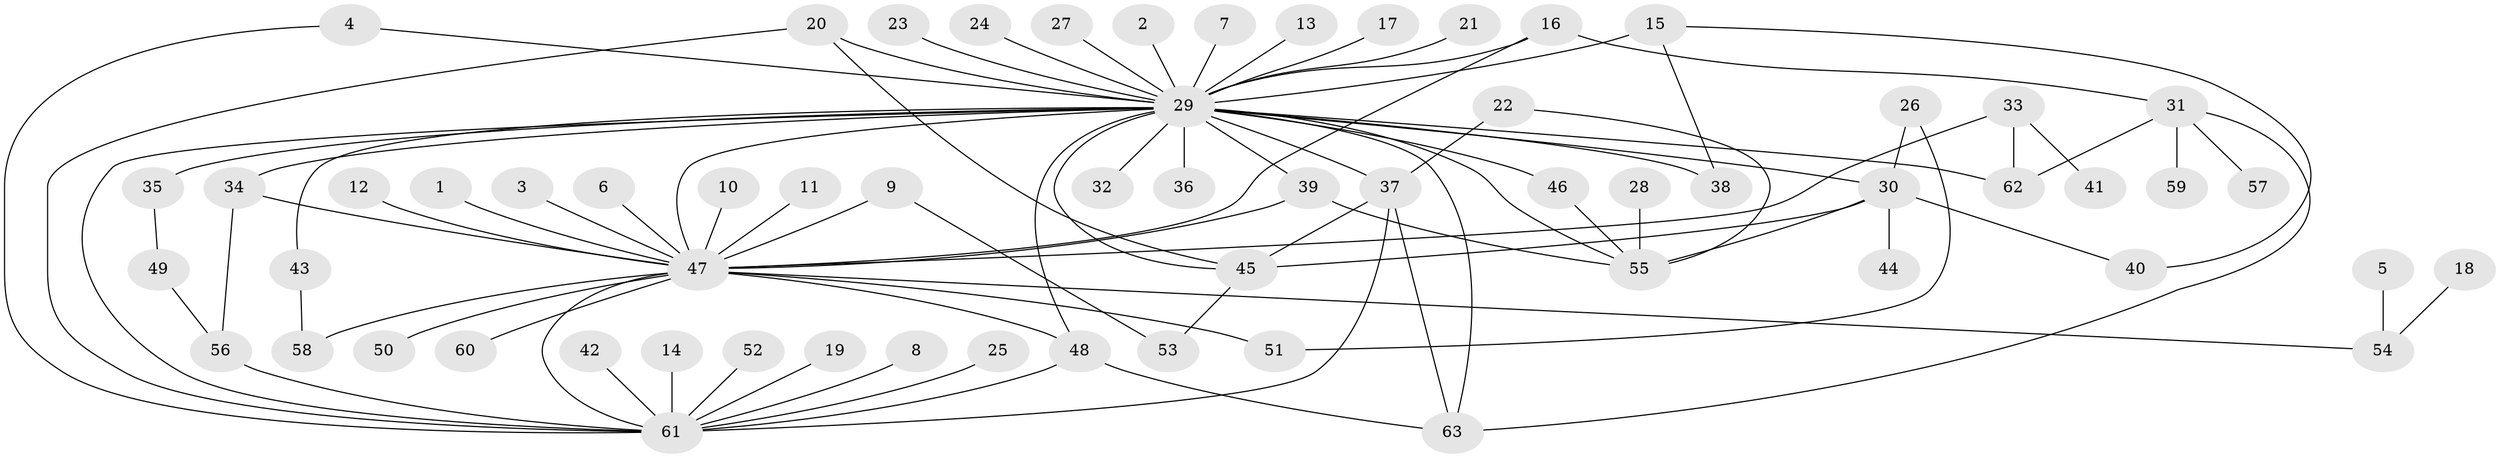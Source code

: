 // original degree distribution, {41: 0.008, 16: 0.008, 2: 0.192, 4: 0.072, 5: 0.064, 23: 0.008, 7: 0.016, 6: 0.008, 1: 0.52, 9: 0.008, 3: 0.096}
// Generated by graph-tools (version 1.1) at 2025/01/03/09/25 03:01:56]
// undirected, 63 vertices, 90 edges
graph export_dot {
graph [start="1"]
  node [color=gray90,style=filled];
  1;
  2;
  3;
  4;
  5;
  6;
  7;
  8;
  9;
  10;
  11;
  12;
  13;
  14;
  15;
  16;
  17;
  18;
  19;
  20;
  21;
  22;
  23;
  24;
  25;
  26;
  27;
  28;
  29;
  30;
  31;
  32;
  33;
  34;
  35;
  36;
  37;
  38;
  39;
  40;
  41;
  42;
  43;
  44;
  45;
  46;
  47;
  48;
  49;
  50;
  51;
  52;
  53;
  54;
  55;
  56;
  57;
  58;
  59;
  60;
  61;
  62;
  63;
  1 -- 47 [weight=1.0];
  2 -- 29 [weight=1.0];
  3 -- 47 [weight=1.0];
  4 -- 29 [weight=1.0];
  4 -- 61 [weight=1.0];
  5 -- 54 [weight=1.0];
  6 -- 47 [weight=1.0];
  7 -- 29 [weight=1.0];
  8 -- 61 [weight=1.0];
  9 -- 47 [weight=1.0];
  9 -- 53 [weight=1.0];
  10 -- 47 [weight=1.0];
  11 -- 47 [weight=1.0];
  12 -- 47 [weight=1.0];
  13 -- 29 [weight=1.0];
  14 -- 61 [weight=1.0];
  15 -- 29 [weight=2.0];
  15 -- 38 [weight=1.0];
  15 -- 40 [weight=1.0];
  16 -- 29 [weight=1.0];
  16 -- 31 [weight=1.0];
  16 -- 47 [weight=1.0];
  17 -- 29 [weight=1.0];
  18 -- 54 [weight=1.0];
  19 -- 61 [weight=1.0];
  20 -- 29 [weight=1.0];
  20 -- 45 [weight=1.0];
  20 -- 61 [weight=1.0];
  21 -- 29 [weight=1.0];
  22 -- 37 [weight=1.0];
  22 -- 55 [weight=1.0];
  23 -- 29 [weight=1.0];
  24 -- 29 [weight=1.0];
  25 -- 61 [weight=1.0];
  26 -- 30 [weight=1.0];
  26 -- 51 [weight=1.0];
  27 -- 29 [weight=1.0];
  28 -- 55 [weight=1.0];
  29 -- 30 [weight=1.0];
  29 -- 32 [weight=1.0];
  29 -- 34 [weight=2.0];
  29 -- 35 [weight=2.0];
  29 -- 36 [weight=1.0];
  29 -- 37 [weight=1.0];
  29 -- 38 [weight=1.0];
  29 -- 39 [weight=1.0];
  29 -- 43 [weight=1.0];
  29 -- 45 [weight=1.0];
  29 -- 46 [weight=1.0];
  29 -- 47 [weight=1.0];
  29 -- 48 [weight=1.0];
  29 -- 55 [weight=1.0];
  29 -- 61 [weight=1.0];
  29 -- 62 [weight=2.0];
  29 -- 63 [weight=2.0];
  30 -- 40 [weight=1.0];
  30 -- 44 [weight=1.0];
  30 -- 45 [weight=2.0];
  30 -- 55 [weight=2.0];
  31 -- 57 [weight=1.0];
  31 -- 59 [weight=1.0];
  31 -- 62 [weight=1.0];
  31 -- 63 [weight=1.0];
  33 -- 41 [weight=1.0];
  33 -- 47 [weight=1.0];
  33 -- 62 [weight=1.0];
  34 -- 47 [weight=1.0];
  34 -- 56 [weight=2.0];
  35 -- 49 [weight=1.0];
  37 -- 45 [weight=1.0];
  37 -- 61 [weight=1.0];
  37 -- 63 [weight=1.0];
  39 -- 47 [weight=1.0];
  39 -- 55 [weight=1.0];
  42 -- 61 [weight=1.0];
  43 -- 58 [weight=1.0];
  45 -- 53 [weight=1.0];
  46 -- 55 [weight=1.0];
  47 -- 48 [weight=2.0];
  47 -- 50 [weight=1.0];
  47 -- 51 [weight=1.0];
  47 -- 54 [weight=1.0];
  47 -- 58 [weight=1.0];
  47 -- 60 [weight=1.0];
  47 -- 61 [weight=1.0];
  48 -- 61 [weight=1.0];
  48 -- 63 [weight=1.0];
  49 -- 56 [weight=1.0];
  52 -- 61 [weight=1.0];
  56 -- 61 [weight=1.0];
}
